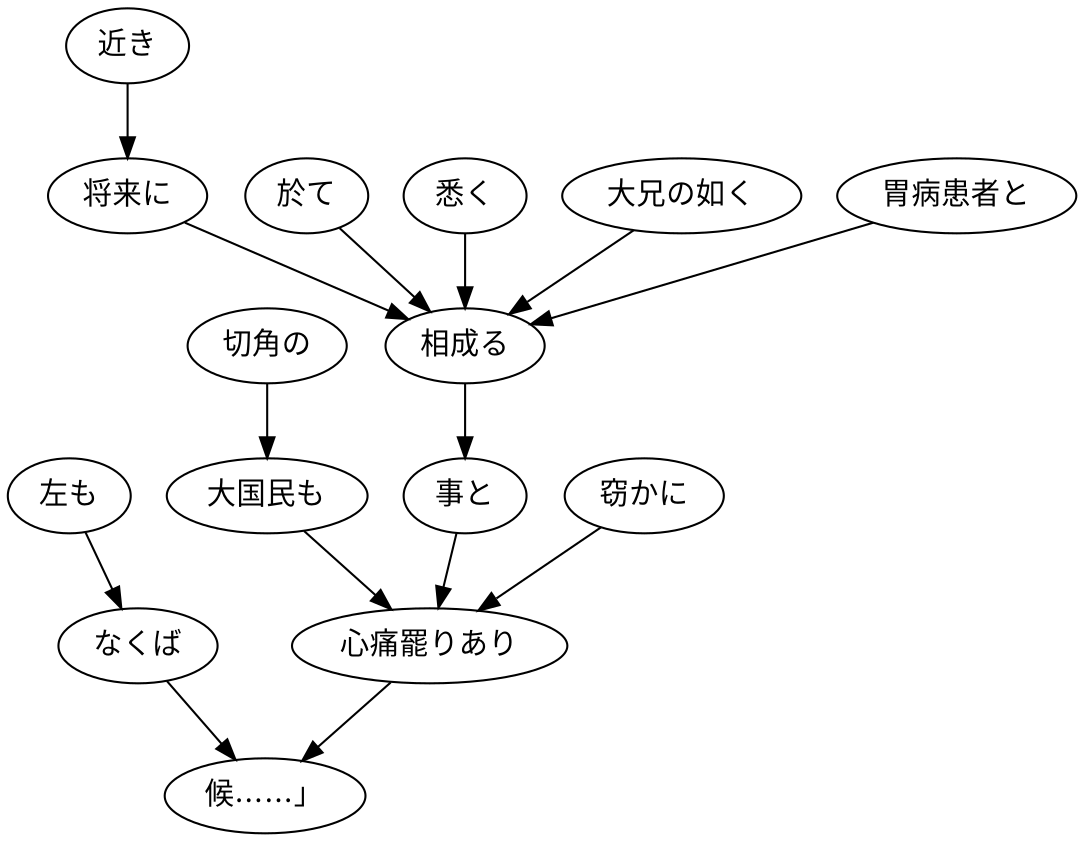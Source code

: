 digraph graph905 {
	node0 [label="左も"];
	node1 [label="なくば"];
	node2 [label="切角の"];
	node3 [label="大国民も"];
	node4 [label="近き"];
	node5 [label="将来に"];
	node6 [label="於て"];
	node7 [label="悉く"];
	node8 [label="大兄の如く"];
	node9 [label="胃病患者と"];
	node10 [label="相成る"];
	node11 [label="事と"];
	node12 [label="窃かに"];
	node13 [label="心痛罷りあり"];
	node14 [label="候……」"];
	node0 -> node1;
	node1 -> node14;
	node2 -> node3;
	node3 -> node13;
	node4 -> node5;
	node5 -> node10;
	node6 -> node10;
	node7 -> node10;
	node8 -> node10;
	node9 -> node10;
	node10 -> node11;
	node11 -> node13;
	node12 -> node13;
	node13 -> node14;
}
